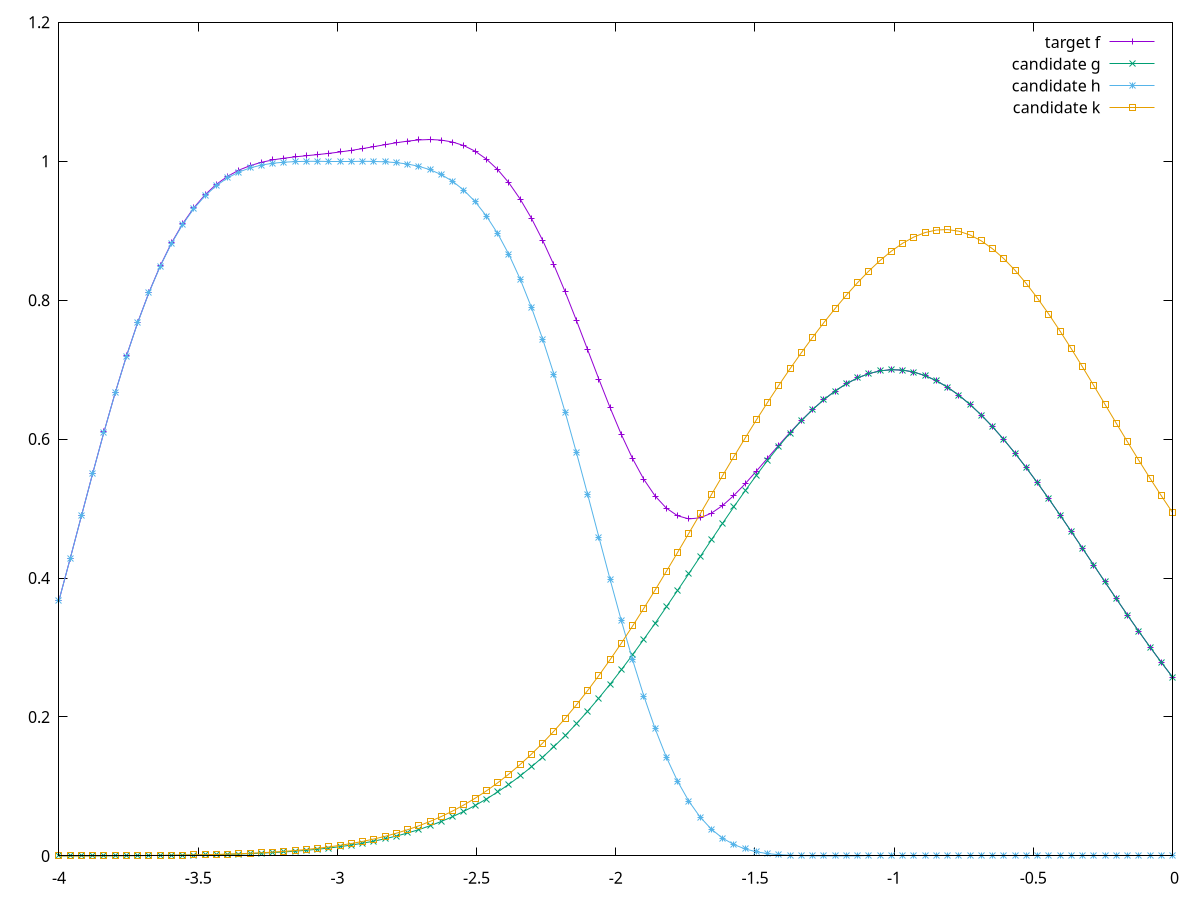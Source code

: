 set terminal png giant size 800 600

g(x)=0.7*exp(-(x+1)**2)
h(x)=exp(-(x+3)**4)
k(x)=0.8*exp(-(x+1)**2)+0.2*exp(-(x)**4)

f(x)=g(x)+h(x)

#plot [-4:0] [0:1.2] f(x) title 'target f' with linespoints
#plot [-4:0] f(x) title 'target f' with linespoints, g(x) title 'candidate g' with linespoints
#plot [-4:0] f(x) title 'target f' with linespoints, g(x) title 'candidate g' with linespoints, h(x) title 'candidate h' with linespoints
plot [-4:0] f(x) title 'target f' with linespoints, g(x) title 'candidate g' with linespoints, h(x) title 'candidate h' with linespoints, k(x) title 'candidate k' with linespoints

